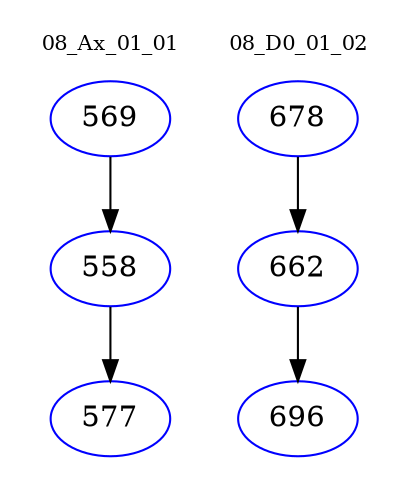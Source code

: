 digraph{
subgraph cluster_0 {
color = white
label = "08_Ax_01_01";
fontsize=10;
T0_569 [label="569", color="blue"]
T0_569 -> T0_558 [color="black"]
T0_558 [label="558", color="blue"]
T0_558 -> T0_577 [color="black"]
T0_577 [label="577", color="blue"]
}
subgraph cluster_1 {
color = white
label = "08_D0_01_02";
fontsize=10;
T1_678 [label="678", color="blue"]
T1_678 -> T1_662 [color="black"]
T1_662 [label="662", color="blue"]
T1_662 -> T1_696 [color="black"]
T1_696 [label="696", color="blue"]
}
}
